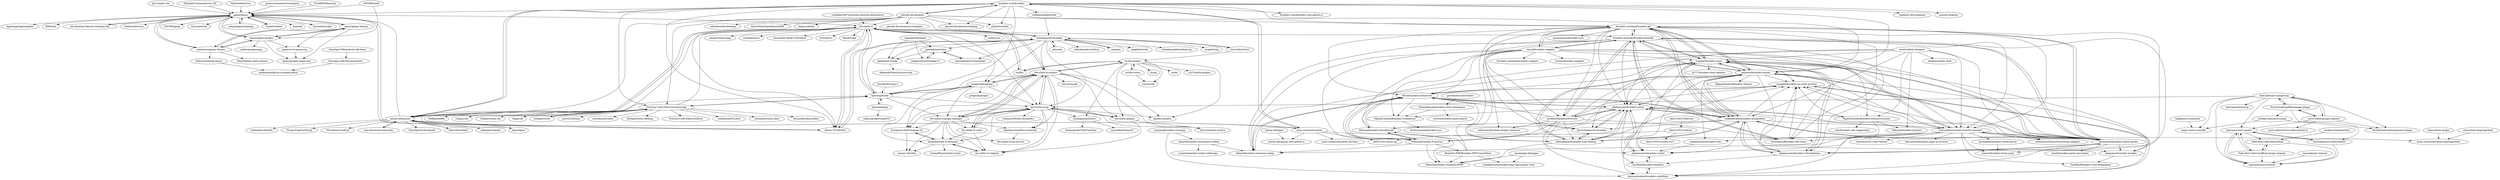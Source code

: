 digraph G {
"brackets-userland/brackets-git" -> "brackets-beautify/brackets-beautify"
"brackets-userland/brackets-git" -> "ivogabe/Brackets-Icons"
"brackets-userland/brackets-git" -> "emmetio/brackets-emmet"
"brackets-userland/brackets-git" -> "lkcampbell/brackets-indent-guides"
"brackets-userland/brackets-git" -> "mikaeljorhult/brackets-autoprefixer"
"brackets-userland/brackets-git" -> "cfjedimaster/brackets-jshint"
"brackets-userland/brackets-git" -> "cfjedimaster/brackets-w3cvalidation"
"brackets-userland/brackets-git" -> "thehogfather/brackets-code-folding"
"brackets-userland/brackets-git" -> "Jacse/themes-for-brackets"
"brackets-userland/brackets-git" -> "chuyik/brackets-snippets"
"brackets-userland/brackets-git" -> "Hirse/brackets-outline-list"
"brackets-userland/brackets-git" -> "gruehle/MarkdownPreview"
"brackets-userland/brackets-git" -> "drewbkoch/Brackets-File-Icons"
"brackets-userland/brackets-git" -> "alessandrio/custom-work-for-brackets"
"brackets-userland/brackets-git" -> "jasonsanjose/brackets-sass"
"eranif/codelite" -> "geany/geany" ["e"=1]
"geany/geany-themes" -> "geany/geany-plugins"
"geany/geany-themes" -> "geany/geany"
"geany/geany-themes" -> "codebrainz/geany-themes"
"geany/geany-themes" -> "geany/plugins.geany.org"
"geany/geany-themes" -> "geany/www.geany.org"
"stefankueng/BowPad" -> "orbitalquark/textadept" ["e"=1]
"dothq/browser" -> "Graviton-Code-Editor/Graviton-App" ["e"=1]
"codebrainz/geany-themes" -> "geany/geany-plugins"
"codebrainz/geany-themes" -> "geany/geany-themes"
"codebrainz/geany-themes" -> "geany/geany"
"codebrainz/geany-themes" -> "RobLoach/tinted-geany"
"codebrainz/geany-themes" -> "Wayn0/geany-dark-scheme"
"Graviton-Code-Editor/Graviton-App" -> "marc2332/freya" ["e"=1]
"Graviton-Code-Editor/Graviton-App" -> "lite-xl/lite-xl"
"Graviton-Code-Editor/Graviton-App" -> "astrodon/astrodon" ["e"=1]
"Graviton-Code-Editor/Graviton-App" -> "dothq/browser" ["e"=1]
"Graviton-Code-Editor/Graviton-App" -> "pulsar-edit/pulsar"
"Graviton-Code-Editor/Graviton-App" -> "dothq/browser-desktop" ["e"=1]
"Graviton-Code-Editor/Graviton-App" -> "Graviton-Code-Editor/website"
"Graviton-Code-Editor/Graviton-App" -> "SpartanJ/ecode"
"Graviton-Code-Editor/Graviton-App" -> "mellobacon/Nucleus" ["e"=1]
"Graviton-Code-Editor/Graviton-App" -> "wexond/browser-base" ["e"=1]
"Graviton-Code-Editor/Graviton-App" -> "discordeno/discordeno" ["e"=1]
"Graviton-Code-Editor/Graviton-App" -> "PuffinJS/puffin"
"Graviton-Code-Editor/Graviton-App" -> "ruhsjs/ruhs"
"Graviton-Code-Editor/Graviton-App" -> "Chhekur/colon-ide"
"Graviton-Code-Editor/Graviton-App" -> "vlang/ved" ["e"=1]
"mikaeljorhult/brackets-todo" -> "cfjedimaster/brackets-csslint"
"howl-editor/howl" -> "orbitalquark/textadept" ["e"=1]
"howl-editor/howl" -> "rxi/lite-plugins" ["e"=1]
"konstantinkobs/brackets-colorHints" -> "cmgddd/Brackets-css-color-preview"
"konstantinkobs/brackets-colorHints" -> "htmlhint/brackets-htmlhint"
"ivogabe/Brackets-Icons" -> "lkcampbell/brackets-indent-guides"
"ivogabe/Brackets-Icons" -> "brackets-beautify/brackets-beautify"
"ivogabe/Brackets-Icons" -> "cfjedimaster/brackets-w3cvalidation"
"ivogabe/Brackets-Icons" -> "mikaeljorhult/brackets-autoprefixer"
"ivogabe/Brackets-Icons" -> "emmetio/brackets-emmet"
"ivogabe/Brackets-Icons" -> "brackets-userland/brackets-git"
"ivogabe/Brackets-Icons" -> "cmgddd/Brackets-css-color-preview"
"ivogabe/Brackets-Icons" -> "alessandrio/custom-work-for-brackets"
"ivogabe/Brackets-Icons" -> "dnbard/brackets-extension-rating"
"ivogabe/Brackets-Icons" -> "drewbkoch/Brackets-File-Icons"
"ivogabe/Brackets-Icons" -> "konstantinkobs/brackets-colorHints"
"ivogabe/Brackets-Icons" -> "Hirse/brackets-outline-list"
"ivogabe/Brackets-Icons" -> "cfjedimaster/brackets-jshint"
"ivogabe/Brackets-Icons" -> "le717/brackets-html-skeleton"
"ivogabe/Brackets-Icons" -> "dnbard/brackets-lorem-pixel"
"SpartanJ/eepp" -> "SpartanJ/ecode"
"SpartanJ/eepp" -> "mdavisprog/OctaneGUI" ["e"=1]
"gruehle/exclude-folders" -> "DennisKehrig/brackets-show-whitespace"
"Jacse/themes-for-brackets" -> "thehogfather/brackets-code-folding"
"Jacse/themes-for-brackets" -> "cfjedimaster/brackets-jshint"
"mikaeljorhult/brackets-autoprefixer" -> "lkcampbell/brackets-indent-guides"
"mikaeljorhult/brackets-autoprefixer" -> "ivogabe/Brackets-Icons"
"mikaeljorhult/brackets-autoprefixer" -> "cfjedimaster/brackets-w3cvalidation"
"mikaeljorhult/brackets-autoprefixer" -> "cfjedimaster/brackets-jshint"
"mikaeljorhult/brackets-autoprefixer" -> "cmgddd/Brackets-css-color-preview"
"mikaeljorhult/brackets-autoprefixer" -> "thehogfather/brackets-code-folding"
"mikaeljorhult/brackets-autoprefixer" -> "emmetio/brackets-emmet"
"mikaeljorhult/brackets-autoprefixer" -> "brackets-beautify/brackets-beautify"
"mikaeljorhult/brackets-autoprefixer" -> "brackets-userland/brackets-git"
"mikaeljorhult/brackets-autoprefixer" -> "abagshaw/brackets-minifier"
"mikaeljorhult/brackets-autoprefixer" -> "Wikunia/brackets-QuickDocsJS"
"mikaeljorhult/brackets-autoprefixer" -> "alessandrio/custom-work-for-brackets"
"mikaeljorhult/brackets-autoprefixer" -> "cfjedimaster/brackets-csslint"
"mikaeljorhult/brackets-autoprefixer" -> "Jacse/themes-for-brackets"
"StartApp-SDK/Documentation" -> "uklance/gradle-java-monkey-patch"
"StartApp-SDK/android-sdk-demo" -> "StartApp-SDK/Documentation"
"Wikunia/brackets-QuickDocsJS" -> "Hirse/brackets-outline-list"
"Wikunia/brackets-QuickDocsJS" -> "Wikunia/brackets-QuickDocsPHP"
"Wikunia/brackets-QuickDocsJS" -> "Wikunia/brackets-FuncDocr"
"htmlhint/brackets-htmlhint" -> "cfjedimaster/brackets-csslint"
"htmlhint/brackets-htmlhint" -> "konstantinkobs/brackets-colorHints"
"geany/www.geany.org" -> "geany/plugins.geany.org"
"geany/geany" -> "geany/geany-plugins"
"geany/geany" -> "geany/geany-themes"
"geany/geany" -> "codebrainz/geany-themes"
"geany/geany" -> "notepadqq/notepadqq" ["e"=1]
"geany/geany" -> "Alexey-T/CudaText" ["e"=1]
"geany/geany" -> "eranif/codelite" ["e"=1]
"geany/geany" -> "lite-xl/lite-xl"
"geany/geany" -> "lxqt/lxqt" ["e"=1]
"geany/geany" -> "hexchat/hexchat" ["e"=1]
"geany/geany" -> "AppImage/AppImageKit" ["e"=1]
"geany/geany" -> "KDE/kate" ["e"=1]
"geany/geany" -> "zim-desktop-wiki/zim-desktop-wiki" ["e"=1]
"geany/geany" -> "bbidulock/icewm" ["e"=1]
"geany/geany" -> "GNOME/gimp" ["e"=1]
"geany/geany" -> "linuxmint/xed" ["e"=1]
"gnome-terminator/terminator" -> "geany/geany" ["e"=1]
"rxi/lite" -> "lite-xl/lite-xl" ["e"=1]
"rxi/lite" -> "rxi/lite-plugins" ["e"=1]
"lite-xl/lite-xl" -> "rxi/lite" ["e"=1]
"lite-xl/lite-xl" -> "lite-xl/lite-xl-plugins"
"lite-xl/lite-xl" -> "pulsar-edit/pulsar"
"lite-xl/lite-xl" -> "SpartanJ/ecode"
"lite-xl/lite-xl" -> "orbitalquark/textadept"
"lite-xl/lite-xl" -> "lite-xl/lite-xl-lsp"
"lite-xl/lite-xl" -> "lapce/lapce" ["e"=1]
"lite-xl/lite-xl" -> "Alexey-T/CudaText" ["e"=1]
"lite-xl/lite-xl" -> "rxi/microui" ["e"=1]
"lite-xl/lite-xl" -> "edubart/nelua-lang" ["e"=1]
"lite-xl/lite-xl" -> "zyedidia/micro" ["e"=1]
"lite-xl/lite-xl" -> "Immediate-Mode-UI/Nuklear" ["e"=1]
"lite-xl/lite-xl" -> "love2d/love" ["e"=1]
"lite-xl/lite-xl" -> "pragtical/pragtical"
"lite-xl/lite-xl" -> "floooh/sokol" ["e"=1]
"orbitalquark/textadept" -> "rgieseke/textredux"
"orbitalquark/textadept" -> "howl-editor/howl" ["e"=1]
"orbitalquark/textadept" -> "rgieseke/base16-textadept"
"orbitalquark/textadept" -> "lite-xl/lite-xl"
"orbitalquark/textadept" -> "lite-xl/lite-xl-lsp"
"orbitalquark/textadept" -> "Alexey-T/CudaText" ["e"=1]
"orbitalquark/textadept" -> "adsr/mle" ["e"=1]
"orbitalquark/textadept" -> "orbitalquark/scintillua"
"orbitalquark/textadept" -> "gabdub/ta-tweaks"
"orbitalquark/textadept" -> "lite-xl/lite-xl-plugins"
"orbitalquark/textadept" -> "vigna/ne" ["e"=1]
"orbitalquark/textadept" -> "magiblot/turbo" ["e"=1]
"orbitalquark/textadept" -> "orbitalquark/textadept-lsp"
"orbitalquark/textadept" -> "pragtical/pragtical"
"orbitalquark/textadept" -> "troglobit/mg" ["e"=1]
"FreeRDP/Remmina" -> "geany/geany" ["e"=1]
"git-cola/git-cola" -> "geany/geany" ["e"=1]
"MidnightCommander/mc-old" -> "geany/geany" ["e"=1]
"chuyik/brackets-snippets" -> "ivogabe/Brackets-Icons"
"chuyik/brackets-snippets" -> "brackets-userland/brackets-snippets"
"chuyik/brackets-snippets" -> "Wikunia/brackets-FuncDocr"
"chuyik/brackets-snippets" -> "dnbard/brackets-extension-rating"
"chuyik/brackets-snippets" -> "redmunds/brackets-display-shortcuts"
"chuyik/brackets-snippets" -> "jrowny/brackets-snippets"
"chuyik/brackets-snippets" -> "alessandrio/custom-work-for-brackets"
"chuyik/brackets-snippets" -> "brackets-beautify/brackets-beautify"
"chuyik/brackets-snippets" -> "Hirse/brackets-outline-list"
"chuyik/brackets-snippets" -> "lkcampbell/brackets-indent-guides"
"chuyik/brackets-snippets" -> "Wikunia/brackets-QuickDocsJS"
"chuyik/brackets-snippets" -> "gruehle/MarkdownPreview"
"chuyik/brackets-snippets" -> "MiguelCastillo/Brackets-InteractiveLinter"
"chuyik/brackets-snippets" -> "brackets-userland/brackets-git"
"chuyik/brackets-snippets" -> "MiguelCastillo/Brackets-wsSanitizer"
"dnbard/brackets-documents-toolbar" -> "dnbard/brackets-extension-rating"
"dnbard/brackets-documents-toolbar" -> "scriptin/brackets-indent-softwraps"
"geany/geany-plugins" -> "geany/geany"
"geany/geany-plugins" -> "geany/geany-themes"
"geany/geany-plugins" -> "codebrainz/geany-themes"
"geany/geany-plugins" -> "geany/plugins.geany.org"
"geany/geany-plugins" -> "codebrainz/geanypy"
"geany/geany-plugins" -> "geany/www.geany.org"
"atom-community/atom" -> "pulsar-edit/pulsar"
"atom-community/atom" -> "atom-community/atom-ide-base" ["e"=1]
"atom-community/atom" -> "atom-community/atom-languageclient"
"atom-community/atom" -> "Alex313031/atom-ng"
"atom-community/atom" -> "pulsar-edit/pulsar-edit.github.io"
"atom-community/atom" -> "brackets-cont/brackets"
"sudhakar3697/awesome-electron-alternatives" -> "lite-xl/lite-xl" ["e"=1]
"adsr/mle" -> "orbitalquark/textadept" ["e"=1]
"Brackets-PHP/Brackets-PHP-SmartHints" -> "mikaeljorhult/brackets-php-code-quality-tools"
"Brackets-PHP/Brackets-PHP-SmartHints" -> "Wikunia/brackets-QuickDocsPHP"
"Brackets-PHP/Brackets-PHP-SmartHints" -> "Hirse/brackets-outline-list"
"Brackets-PHP/Brackets-PHP-SmartHints" -> "Wikunia/brackets-QuickDocsJS"
"alessandrio/custom-work-for-brackets" -> "ivogabe/Brackets-Icons"
"alessandrio/custom-work-for-brackets" -> "lkcampbell/brackets-indent-guides"
"alessandrio/custom-work-for-brackets" -> "Taraflex/Brackets-Color-Highlighter"
"alessandrio/custom-work-for-brackets" -> "cfjedimaster/brackets-jshint"
"alessandrio/custom-work-for-brackets" -> "dnbard/brackets-extension-rating"
"alessandrio/custom-work-for-brackets" -> "dnbard/brackets-lorem-pixel"
"alessandrio/custom-work-for-brackets" -> "drewbkoch/Brackets-File-Icons"
"alessandrio/custom-work-for-brackets" -> "cfjedimaster/brackets-csslint"
"alessandrio/custom-work-for-brackets" -> "ramiraza/CSS-Color-Marker"
"alessandrio/custom-work-for-brackets" -> "lkcampbell/brackets-lorem-ipsum"
"alessandrio/custom-work-for-brackets" -> "cmgddd/Brackets-css-color-preview"
"alessandrio/custom-work-for-brackets" -> "mikaeljorhult/brackets-todo"
"alessandrio/custom-work-for-brackets" -> "acbarbosa1964/acb-bootstrap-snippets"
"alessandrio/custom-work-for-brackets" -> "alessandrio/brackets-open-in-browser"
"rxi/lite-plugins" -> "rxi/lite-colors"
"rxi/lite-plugins" -> "drmargarido/linters"
"rxi/lite-plugins" -> "rxi/console"
"rxi/lite-plugins" -> "rxi/kit" ["e"=1]
"rxi/lite-plugins" -> "rxi/lite" ["e"=1]
"rxi/lite-plugins" -> "a327ex/lite-plugins"
"rxi/lite-plugins" -> "lite-xl/lite-plugins"
"rxi/lite-plugins" -> "lite-xl/lite-xl-plugins"
"rxi/lite-plugins" -> "rxi/aq" ["e"=1]
"rxi/lite-plugins" -> "liquidev/lintplus"
"Hirse/brackets-outline-list" -> "Wikunia/brackets-QuickDocsJS"
"Hirse/brackets-outline-list" -> "cmgddd/Brackets-css-color-preview"
"Hirse/brackets-outline-list" -> "dnbard/brackets-extension-rating"
"Hirse/brackets-outline-list" -> "MiguelCastillo/Brackets-wsSanitizer"
"Hirse/brackets-outline-list" -> "Wikunia/brackets-FuncDocr"
"Hirse/brackets-outline-list" -> "drewbkoch/Brackets-File-Icons"
"Hirse/brackets-outline-list" -> "cfjedimaster/brackets-jshint"
"lite-xl/lite-plugins" -> "lite-xl/lite-xl-lsp"
"lite-xl/lite-plugins" -> "lite-xl/website-archive"
"lite-xl/lite-plugins" -> "lite-xl/lite-xl-widgets"
"Wikunia/brackets-FuncDocr" -> "Wikunia/brackets-QuickDocsJS"
"Wikunia/brackets-FuncDocr" -> "Hirse/brackets-outline-list"
"Wikunia/brackets-FuncDocr" -> "Wikunia/brackets-QuickDocsPHP"
"Wikunia/brackets-FuncDocr" -> "dnbard/brackets-extension-rating"
"Wikunia/brackets-FuncDocr" -> "cfjedimaster/brackets-jshint"
"Wikunia/brackets-FuncDocr" -> "Brackets-PHP/Brackets-PHP-SmartHints"
"cmgddd/Brackets-css-color-preview" -> "konstantinkobs/brackets-colorHints"
"cmgddd/Brackets-css-color-preview" -> "Hirse/brackets-outline-list"
"dnbard/brackets-extension-rating" -> "Hirse/brackets-outline-list"
"rxi/lite-colors" -> "rxi/lite-plugins"
"rxi/lite-colors" -> "rxi/console"
"MiguelCastillo/Brackets-wsSanitizer" -> "EvNaverniouk/brackets-jscs"
"sparques/micro-quoter" -> "sparques/micro-bounce"
"sparques/micro-quoter" -> "Neko-Box-Coder/MicroOmni"
"sparques/micro-quoter" -> "dmaluka/micro-detectindent"
"sparques/micro-quoter" -> "Neko-Box-Coder/unofficial-plugin-channel"
"drewbkoch/Brackets-File-Icons" -> "cmgddd/Brackets-css-color-preview"
"drewbkoch/Brackets-File-Icons" -> "Hirse/brackets-outline-list"
"drmargarido/linters" -> "drmargarido/TodoTreeView"
"drmargarido/linters" -> "monolifed/theme16"
"sparques/micro-bounce" -> "sparques/micro-quoter"
"brackets-cont/brackets" -> "phcode-dev/phoenix"
"brackets-cont/brackets" -> "pulsar-edit/pulsar"
"brackets-cont/brackets" -> "Alexey-T/CudaText" ["e"=1]
"brackets-cont/brackets" -> "atom-community/atom"
"brackets-cont/brackets" -> "brackets-cont/brackets-cont.github.io"
"brackets-cont/brackets" -> "Graviton-Code-Editor/Graviton-App"
"brackets-cont/brackets" -> "stefankueng/BowPad" ["e"=1]
"brackets-cont/brackets" -> "smplayer-dev/smplayer" ["e"=1]
"brackets-cont/brackets" -> "sonnyp/Tangram" ["e"=1]
"brackets-cont/brackets" -> "SpartanJ/ecode"
"brackets-cont/brackets" -> "phcode-dev/phoenix-desktop"
"brackets-cont/brackets" -> "brackets-userland/brackets-git"
"brackets-cont/brackets" -> "geany/geany"
"brackets-cont/brackets" -> "adobe/brackets" ["e"=1]
"brackets-cont/brackets" -> "emmetio/brackets-emmet"
"phcode-dev/phoenix" -> "brackets-cont/brackets"
"phcode-dev/phoenix" -> "phcode-dev/phoenix-desktop"
"phcode-dev/phoenix" -> "pulsar-edit/pulsar"
"phcode-dev/phoenix" -> "Alexey-T/CudaText" ["e"=1]
"phcode-dev/phoenix" -> "brackets-beautify/brackets-beautify"
"phcode-dev/phoenix" -> "emmetio/brackets-emmet"
"phcode-dev/phoenix" -> "ActiveState/OpenKomodoIDE"
"phcode-dev/phoenix" -> "lite-xl/lite-xl"
"phcode-dev/phoenix" -> "danpros/htmly" ["e"=1]
"phcode-dev/phoenix" -> "brackets-userland/brackets-git"
"phcode-dev/phoenix" -> "phcode-dev/extension-template"
"phcode-dev/phoenix" -> "adobe/brackets" ["e"=1]
"phcode-dev/phoenix" -> "silexlabs/silex-desktop" ["e"=1]
"phcode-dev/phoenix" -> "Graviton-Code-Editor/Graviton-App"
"notepadqq/notepadqq" -> "geany/geany" ["e"=1]
"vigna/ne" -> "orbitalquark/textadept" ["e"=1]
"swmitra/html-designer" -> "acbarbosa1964/acb-bootstrap-snippets"
"swmitra/html-designer" -> "ivogabe/Brackets-Icons"
"swmitra/html-designer" -> "MiguelCastillo/Brackets-InteractiveLinter"
"swmitra/html-designer" -> "cfjedimaster/brackets-jshint"
"swmitra/html-designer" -> "Wikunia/brackets-FuncDocr"
"swmitra/html-designer" -> "mikaeljorhult/brackets-autoprefixer"
"swmitra/html-designer" -> "Wikunia/brackets-jQuinter"
"swmitra/html-designer" -> "adobe/brackets-shell" ["e"=1]
"swmitra/html-designer" -> "alessandrio/custom-work-for-brackets"
"abagshaw/brackets-minifier" -> "Taraflex/Brackets-Color-Highlighter"
"rgieseke/base16-textadept" -> "rgieseke/textredux"
"lite-xl/lite-xl-lsp" -> "lite-xl/lite-xl-plugins"
"lite-xl/lite-xl-lsp" -> "lite-xl/lite-xl-widgets"
"lite-xl/lite-xl-lsp" -> "liquidev/lintplus"
"lite-xl/lite-xl-lsp" -> "lite-xl/lite-plugins"
"lite-xl/lite-xl-lsp" -> "lite-xl/lite-xl-colors"
"lite-xl/lite-xl-lsp" -> "benjcollins/lite-xl-terminal"
"lite-xl/lite-xl-lsp" -> "adamharrison/lite-xl-terminal"
"lite-xl/lite-xl-lsp" -> "drmargarido/linters"
"lite-xl/lite-xl-lsp" -> "vincens2005/lite-formatters"
"lite-xl/lite-xl-lsp" -> "lite-xl/lite-xl-plugin-manager"
"lite-xl/lite-xl-lsp" -> "lite-xl/website-archive"
"lite-xl/lite-xl-lsp" -> "Evergreen-lxl/Evergreen.lxl"
"zorgzerg/brackets-minimap" -> "konstantinkobs/brackets-colorHints"
"zorgzerg/brackets-minimap" -> "dnbard/brackets-documents-toolbar"
"haqk/micro-bookmark" -> "serge-v/micro-quickfix"
"terokarvinen/micro-jump" -> "serge-v/micro-quickfix"
"terokarvinen/micro-jump" -> "dmaluka/micro-detectindent"
"gabdub/ta-tweaks" -> "AlexanderMisel/ta-javascript"
"dmaluka/micro-detectindent" -> "sparques/micro-bounce"
"dmaluka/micro-detectindent" -> "sparques/micro-quoter"
"spocke/php-debugger" -> "mikaeljorhult/brackets-php-code-quality-tools"
"spocke/php-debugger" -> "Wikunia/brackets-QuickDocsPHP"
"lite-xl/lite-xl-widgets" -> "benjcollins/lite-xl-terminal"
"AndCake/micro-plugin-lsp" -> "NicolaiSoeborg/filemanager-plugin"
"AndCake/micro-plugin-lsp" -> "micro-editor/plugin-channel"
"AndCake/micro-plugin-lsp" -> "sparques/micro-quoter"
"AndCake/micro-plugin-lsp" -> "NicolaiSoeborg/manipulator-plugin"
"AndCake/micro-plugin-lsp" -> "sparques/micro-bounce"
"AndCake/micro-plugin-lsp" -> "Andriamanitra/mlsp"
"AndCake/micro-plugin-lsp" -> "serge-v/micro-quickfix"
"AndCake/micro-plugin-lsp" -> "lite-xl/lite-xl-lsp"
"GNOME/meld" -> "geany/geany-plugins" ["e"=1]
"GNOME/meld" -> "geany/geany" ["e"=1]
"fosslife/devtools-x" -> "SpartanJ/ecode" ["e"=1]
"Alexey-T/CudaText" -> "lite-xl/lite-xl" ["e"=1]
"Alexey-T/CudaText" -> "orbitalquark/textadept" ["e"=1]
"Alexey-T/CudaText" -> "geany/geany" ["e"=1]
"cfjedimaster/brackets-jshint" -> "cfjedimaster/brackets-csslint"
"cfjedimaster/brackets-jshint" -> "thehogfather/brackets-code-folding"
"cfjedimaster/brackets-jshint" -> "mikaeljorhult/brackets-autoprefixer"
"cfjedimaster/brackets-jshint" -> "htmlhint/brackets-htmlhint"
"cfjedimaster/brackets-jshint" -> "Wikunia/brackets-QuickDocsJS"
"cfjedimaster/brackets-jshint" -> "Hirse/brackets-outline-list"
"cfjedimaster/brackets-jshint" -> "MiguelCastillo/Brackets-wsSanitizer"
"cfjedimaster/brackets-jshint" -> "gruehle/MarkdownPreview"
"cfjedimaster/brackets-jshint" -> "Jacse/themes-for-brackets"
"cfjedimaster/brackets-jshint" -> "MiguelCastillo/Brackets-InteractiveLinter"
"cfjedimaster/brackets-csslint" -> "htmlhint/brackets-htmlhint"
"cfjedimaster/brackets-csslint" -> "cfjedimaster/brackets-jshint"
"DennisKehrig/brackets-show-whitespace" -> "enturn/brackets-quick-search"
"DennisKehrig/brackets-show-whitespace" -> "MiguelCastillo/Brackets-wsSanitizer"
"lite-xl/lite-xl-plugins" -> "lite-xl/lite-xl-plugin-manager"
"lite-xl/lite-xl-plugins" -> "lite-xl/lite-xl-colors"
"lite-xl/lite-xl-plugins" -> "lite-xl/lite-xl-lsp"
"lite-xl/lite-xl-plugins" -> "lite-xl/lite-xl"
"lite-xl/lite-xl-plugins" -> "lite-xl/console"
"lite-xl/lite-xl-plugins" -> "lite-xl/lite-xl-widgets"
"lite-xl/lite-xl-plugins" -> "adamharrison/lite-xl-terminal"
"lite-xl/lite-xl-plugins" -> "rxi/lite-plugins"
"lite-xl/lite-xl-plugins" -> "pragtical/pragtical"
"lite-xl/lite-xl-plugins" -> "lite-xl/lite-plugins"
"lite-xl/lite-xl-plugins" -> "lite-xl/website-archive"
"lite-xl/lite-xl-plugins" -> "Evergreen-lxl/Evergreen.lxl"
"lite-xl/lite-xl-plugins" -> "liquidev/lintplus"
"cfjedimaster/brackets-w3cvalidation" -> "lkcampbell/brackets-indent-guides"
"cfjedimaster/brackets-w3cvalidation" -> "ivogabe/Brackets-Icons"
"cfjedimaster/brackets-w3cvalidation" -> "mikaeljorhult/brackets-autoprefixer"
"cfjedimaster/brackets-w3cvalidation" -> "htmlhint/brackets-htmlhint"
"cfjedimaster/brackets-w3cvalidation" -> "cmgddd/Brackets-css-color-preview"
"lite-xl/lite-xl-colors" -> "lite-xl/lite-xl-widgets"
"lite-xl/lite-xl-colors" -> "lite-xl/lite-xl-plugins"
"lite-xl/lite-xl-colors" -> "benjcollins/lite-xl-terminal"
"lite-xl/lite-xl-colors" -> "lite-xl/lite-xl-lsp"
"benjcollins/lite-xl-terminal" -> "Evergreen-lxl/Evergreen.lxl"
"benjcollins/lite-xl-terminal" -> "ColonelPhantom/lite-xl-tmt"
"benjcollins/lite-xl-terminal" -> "lite-xl/lite-xl-widgets"
"benjcollins/lite-xl-terminal" -> "sammy-ette/Miq"
"Alex313031/Mercury" -> "Alex313031/codium" ["e"=1]
"pulsar-edit/pulsar" -> "atom-community/atom"
"pulsar-edit/pulsar" -> "lite-xl/lite-xl"
"pulsar-edit/pulsar" -> "brackets-cont/brackets"
"pulsar-edit/pulsar" -> "lapce/lapce" ["e"=1]
"pulsar-edit/pulsar" -> "Graviton-Code-Editor/Graviton-App"
"pulsar-edit/pulsar" -> "Floorp-Projects/Floorp" ["e"=1]
"pulsar-edit/pulsar" -> "VSCodium/vscodium" ["e"=1]
"pulsar-edit/pulsar" -> "Alexey-T/CudaText" ["e"=1]
"pulsar-edit/pulsar" -> "geany/geany"
"pulsar-edit/pulsar" -> "zed-industries/community" ["e"=1]
"pulsar-edit/pulsar" -> "LibreSprite/LibreSprite" ["e"=1]
"pulsar-edit/pulsar" -> "helix-editor/helix" ["e"=1]
"pulsar-edit/pulsar" -> "safing/portmaster" ["e"=1]
"pulsar-edit/pulsar" -> "SpartanJ/ecode"
"pulsar-edit/pulsar" -> "bottlesdevs/Bottles" ["e"=1]
"zed-industries/community" -> "pulsar-edit/pulsar" ["e"=1]
"SpartanJ/ecode" -> "SpartanJ/eepp"
"SpartanJ/ecode" -> "lite-xl/lite-xl"
"SpartanJ/ecode" -> "pragtical/pragtical"
"SpartanJ/ecode" -> "lite-xl/lite-xl-plugins"
"SpartanJ/ecode" -> "lite-xl/lite-xl-plugin-manager"
"SpartanJ/ecode" -> "orbitalquark/textadept"
"SpartanJ/ecode" -> "Graviton-Code-Editor/Graviton-App"
"SpartanJ/ecode" -> "lite-xl/lite-xl-lsp"
"lite-xl/lite-xl-plugin-manager" -> "lite-xl/lite-xl-plugins"
"lite-xl/lite-xl-plugin-manager" -> "adamharrison/lite-xl-terminal"
"lite-xl/lite-xl-plugin-manager" -> "lite-xl/lite-xl-widgets"
"lite-xl/lite-xl-plugin-manager" -> "sammy-ette/Miq"
"lite-xl/lite-xl-plugin-manager" -> "benjcollins/lite-xl-terminal"
"lite-xl/lite-xl-plugin-manager" -> "Evergreen-lxl/Evergreen.lxl"
"lite-xl/lite-xl-plugin-manager" -> "lite-xl/lite-xl-lsp"
"lite-xl/lite-xl-plugin-manager" -> "lite-xl/lite-xl-colors"
"lite-xl/lite-xl-plugin-manager" -> "lite-xl/lite-xl-lsp-servers"
"terokarvinen/palettero" -> "Neko-Box-Coder/MicroOmni"
"pulsar-edit/ppm" -> "pulsar-edit/pulsar-edit.github.io"
"Evergreen-lxl/Evergreen.lxl" -> "benjcollins/lite-xl-terminal"
"Evergreen-lxl/Evergreen.lxl" -> "sammy-ette/Miq"
"taconi/plugin-channel" -> "sparques/micro-bounce"
"Alex313031/codium" -> "Alex313031/vscode-win7"
"Alex313031/codium" -> "Alex313031/atom-ng"
"pragtical/pragtical" -> "lite-xl/lite-xl-plugin-manager"
"pragtical/pragtical" -> "pragtical/plugins"
"pragtical/pragtical" -> "lite-xl/lite-xl-lsp"
"pragtical/pragtical" -> "benjcollins/lite-xl-terminal"
"pragtical/pragtical" -> "lite-xl/lite-xl-plugins"
"pragtical/pragtical" -> "SpartanJ/ecode"
"pragtical/pragtical" -> "Evergreen-lxl/Evergreen.lxl"
"adamharrison/lite-xl-terminal" -> "lite-xl/lite-xl-lsp-servers"
"rgieseke/textredux" -> "rgieseke/base16-textadept"
"rgieseke/textredux" -> "gabdub/ta-tweaks"
"rgieseke/textredux" -> "jugglerchris/textadept-vi"
"brackets-beautify/brackets-beautify" -> "emmetio/brackets-emmet"
"brackets-beautify/brackets-beautify" -> "ivogabe/Brackets-Icons"
"brackets-beautify/brackets-beautify" -> "lkcampbell/brackets-indent-guides"
"brackets-beautify/brackets-beautify" -> "brackets-userland/brackets-git"
"brackets-beautify/brackets-beautify" -> "cfjedimaster/brackets-w3cvalidation"
"brackets-beautify/brackets-beautify" -> "mikaeljorhult/brackets-autoprefixer"
"brackets-beautify/brackets-beautify" -> "cfjedimaster/brackets-jshint"
"brackets-beautify/brackets-beautify" -> "thehogfather/brackets-code-folding"
"brackets-beautify/brackets-beautify" -> "gruehle/MarkdownPreview"
"brackets-beautify/brackets-beautify" -> "alessandrio/custom-work-for-brackets"
"brackets-beautify/brackets-beautify" -> "Jacse/themes-for-brackets"
"brackets-beautify/brackets-beautify" -> "chuyik/brackets-snippets"
"brackets-beautify/brackets-beautify" -> "cfjedimaster/brackets-csslint"
"brackets-beautify/brackets-beautify" -> "dnbard/brackets-extension-rating"
"brackets-beautify/brackets-beautify" -> "abagshaw/brackets-minifier"
"gruehle/MarkdownPreview" -> "cfjedimaster/brackets-jshint"
"gruehle/MarkdownPreview" -> "Hirse/brackets-outline-list"
"gruehle/MarkdownPreview" -> "cmgddd/Brackets-css-color-preview"
"gruehle/MarkdownPreview" -> "konstantinkobs/brackets-colorHints"
"gruehle/MarkdownPreview" -> "cfjedimaster/brackets-csslint"
"gruehle/MarkdownPreview" -> "brackets-beautify/brackets-beautify"
"gruehle/MarkdownPreview" -> "thehogfather/brackets-code-folding"
"gruehle/MarkdownPreview" -> "drewbkoch/Brackets-File-Icons"
"gruehle/MarkdownPreview" -> "Wikunia/brackets-FuncDocr"
"gruehle/MarkdownPreview" -> "ivogabe/Brackets-Icons"
"gruehle/MarkdownPreview" -> "redmunds/brackets-display-shortcuts"
"NicolaiSoeborg/filemanager-plugin" -> "micro-editor/plugin-channel"
"NicolaiSoeborg/filemanager-plugin" -> "AndCake/micro-plugin-lsp"
"NicolaiSoeborg/filemanager-plugin" -> "NicolaiSoeborg/manipulator-plugin"
"NicolaiSoeborg/filemanager-plugin" -> "terokarvinen/micro-jump"
"MaartenBaert/ssr" -> "geany/geany" ["e"=1]
"emmetio/brackets-emmet" -> "brackets-beautify/brackets-beautify"
"emmetio/brackets-emmet" -> "lkcampbell/brackets-indent-guides"
"emmetio/brackets-emmet" -> "ivogabe/Brackets-Icons"
"emmetio/brackets-emmet" -> "brackets-userland/brackets-git"
"emmetio/brackets-emmet" -> "mikaeljorhult/brackets-autoprefixer"
"emmetio/brackets-emmet" -> "cfjedimaster/brackets-w3cvalidation"
"emmetio/brackets-emmet" -> "thehogfather/brackets-code-folding"
"emmetio/brackets-emmet" -> "cfjedimaster/brackets-jshint"
"emmetio/brackets-emmet" -> "Jacse/themes-for-brackets"
"emmetio/brackets-emmet" -> "mikaeljorhult/brackets-todo"
"emmetio/brackets-emmet" -> "alessandrio/custom-work-for-brackets"
"emmetio/brackets-emmet" -> "cmgddd/Brackets-css-color-preview"
"emmetio/brackets-emmet" -> "cfjedimaster/brackets-csslint"
"emmetio/brackets-emmet" -> "abagshaw/brackets-minifier"
"emmetio/brackets-emmet" -> "MiguelCastillo/Brackets-Themes"
"micro-editor/plugin-channel" -> "NicolaiSoeborg/filemanager-plugin"
"micro-editor/plugin-channel" -> "AndCake/micro-plugin-lsp"
"micro-editor/plugin-channel" -> "NicolaiSoeborg/manipulator-plugin"
"micro-editor/plugin-channel" -> "sparques/micro-quoter"
"micro-editor/plugin-channel" -> "micro-editor/micro-editor.github.io"
"kiteco/atom-plugin" -> "atom-community/atom-languageclient"
"zim-desktop-wiki/zim-desktop-wiki" -> "geany/geany" ["e"=1]
"atom/atom-languageclient" -> "atom-community/atom-languageclient" ["e"=1]
"lkcampbell/brackets-indent-guides" -> "ivogabe/Brackets-Icons"
"lkcampbell/brackets-indent-guides" -> "cfjedimaster/brackets-w3cvalidation"
"lkcampbell/brackets-indent-guides" -> "mikaeljorhult/brackets-autoprefixer"
"lkcampbell/brackets-indent-guides" -> "brackets-beautify/brackets-beautify"
"lkcampbell/brackets-indent-guides" -> "emmetio/brackets-emmet"
"lkcampbell/brackets-indent-guides" -> "cmgddd/Brackets-css-color-preview"
"lkcampbell/brackets-indent-guides" -> "konstantinkobs/brackets-colorHints"
"lkcampbell/brackets-indent-guides" -> "cfjedimaster/brackets-jshint"
"lkcampbell/brackets-indent-guides" -> "alessandrio/custom-work-for-brackets"
"lkcampbell/brackets-indent-guides" -> "ahuth/brackets-paste-and-indent"
"lkcampbell/brackets-indent-guides" -> "abagshaw/brackets-minifier"
"lkcampbell/brackets-indent-guides" -> "brackets-userland/brackets-git"
"jugglerchris/textadept-vi" -> "rgieseke/textredux"
"RobLoach/tinted-geany" -> "uklance/gradle-java-monkey-patch"
"Neko-Box-Coder/unofficial-plugin-channel" -> "Neko-Box-Coder/MicroOmni"
"Neko-Box-Coder/unofficial-plugin-channel" -> "sparques/micro-bounce"
"Neko-Box-Coder/unofficial-plugin-channel" -> "sparques/micro-quoter"
"Neko-Box-Coder/MicroOmni" -> "Neko-Box-Coder/unofficial-plugin-channel"
"Neko-Box-Coder/MicroOmni" -> "sparques/micro-bounce"
"thehogfather/brackets-code-folding" -> "cfjedimaster/brackets-jshint"
"thehogfather/brackets-code-folding" -> "Jacse/themes-for-brackets"
"thehogfather/brackets-code-folding" -> "Wikunia/brackets-QuickDocsPHP"
"thehogfather/brackets-code-folding" -> "cmgddd/Brackets-css-color-preview"
"thehogfather/brackets-code-folding" -> "mikaeljorhult/brackets-autoprefixer"
"thehogfather/brackets-code-folding" -> "emmetio/brackets-emmet"
"rgieseke/textadept" -> "rgieseke/textredux"
"rgieseke/textadept" -> "jugglerchris/textadept-vi"
"rgieseke/textadept" -> "gabdub/ta-tweaks"
"lkcampbell/brackets-lorem-ipsum" -> "dnbard/brackets-lorem-pixel"
"MiguelCastillo/Brackets-InteractiveLinter" -> "cmgddd/Brackets-css-color-preview"
"MiguelCastillo/Brackets-InteractiveLinter" -> "Wikunia/brackets-jQuinter"
"MiguelCastillo/Brackets-InteractiveLinter" -> "szdc/brackets-cdn-suggestions"
"MiguelCastillo/Brackets-InteractiveLinter" -> "konstantinkobs/brackets-colorHints"
"brackets-userland/brackets-git" ["l"="-50.652,12.399"]
"brackets-beautify/brackets-beautify" ["l"="-50.635,12.389"]
"ivogabe/Brackets-Icons" ["l"="-50.618,12.359"]
"emmetio/brackets-emmet" ["l"="-50.621,12.408"]
"lkcampbell/brackets-indent-guides" ["l"="-50.627,12.371"]
"mikaeljorhult/brackets-autoprefixer" ["l"="-50.622,12.382"]
"cfjedimaster/brackets-jshint" ["l"="-50.641,12.367"]
"cfjedimaster/brackets-w3cvalidation" ["l"="-50.607,12.384"]
"thehogfather/brackets-code-folding" ["l"="-50.655,12.382"]
"Jacse/themes-for-brackets" ["l"="-50.642,12.411"]
"chuyik/brackets-snippets" ["l"="-50.651,12.341"]
"Hirse/brackets-outline-list" ["l"="-50.662,12.349"]
"gruehle/MarkdownPreview" ["l"="-50.659,12.363"]
"drewbkoch/Brackets-File-Icons" ["l"="-50.642,12.354"]
"alessandrio/custom-work-for-brackets" ["l"="-50.598,12.363"]
"jasonsanjose/brackets-sass" ["l"="-50.709,12.41"]
"eranif/codelite" ["l"="-21.541,-27.318", "c"=730]
"geany/geany" ["l"="-50.741,12.631"]
"geany/geany-themes" ["l"="-50.778,12.655"]
"geany/geany-plugins" ["l"="-50.797,12.638"]
"codebrainz/geany-themes" ["l"="-50.792,12.676"]
"geany/plugins.geany.org" ["l"="-50.811,12.659"]
"geany/www.geany.org" ["l"="-50.814,12.648"]
"stefankueng/BowPad" ["l"="-49.507,9.922", "c"=59]
"orbitalquark/textadept" ["l"="-50.55,12.666"]
"dothq/browser" ["l"="53.698,25.264", "c"=492]
"Graviton-Code-Editor/Graviton-App" ["l"="-50.612,12.575"]
"RobLoach/tinted-geany" ["l"="-50.842,12.703"]
"Wayn0/geany-dark-scheme" ["l"="-50.809,12.707"]
"marc2332/freya" ["l"="-9.607,-4.188", "c"=227]
"lite-xl/lite-xl" ["l"="-50.629,12.642"]
"astrodon/astrodon" ["l"="2.366,-30.805", "c"=735]
"pulsar-edit/pulsar" ["l"="-50.666,12.58"]
"dothq/browser-desktop" ["l"="53.667,25.25", "c"=492]
"Graviton-Code-Editor/website" ["l"="-50.583,12.577"]
"SpartanJ/ecode" ["l"="-50.593,12.634"]
"mellobacon/Nucleus" ["l"="42.101,19.859", "c"=1130]
"wexond/browser-base" ["l"="41.274,8.899", "c"=499]
"discordeno/discordeno" ["l"="-54.744,6.083", "c"=291]
"PuffinJS/puffin" ["l"="-50.597,12.548"]
"ruhsjs/ruhs" ["l"="-50.584,12.559"]
"Chhekur/colon-ide" ["l"="-50.56,12.558"]
"vlang/ved" ["l"="-24.356,-22.909", "c"=349]
"mikaeljorhult/brackets-todo" ["l"="-50.58,12.392"]
"cfjedimaster/brackets-csslint" ["l"="-50.611,12.372"]
"howl-editor/howl" ["l"="-50.042,8.908", "c"=59]
"rxi/lite-plugins" ["l"="-50.618,12.767"]
"konstantinkobs/brackets-colorHints" ["l"="-50.622,12.335"]
"cmgddd/Brackets-css-color-preview" ["l"="-50.631,12.353"]
"htmlhint/brackets-htmlhint" ["l"="-50.607,12.349"]
"dnbard/brackets-extension-rating" ["l"="-50.637,12.33"]
"le717/brackets-html-skeleton" ["l"="-50.577,12.31"]
"dnbard/brackets-lorem-pixel" ["l"="-50.574,12.349"]
"SpartanJ/eepp" ["l"="-50.553,12.615"]
"mdavisprog/OctaneGUI" ["l"="-20.232,-26.434", "c"=10]
"gruehle/exclude-folders" ["l"="-50.794,12.306"]
"DennisKehrig/brackets-show-whitespace" ["l"="-50.757,12.32"]
"abagshaw/brackets-minifier" ["l"="-50.597,12.399"]
"Wikunia/brackets-QuickDocsJS" ["l"="-50.676,12.346"]
"StartApp-SDK/Documentation" ["l"="-50.913,12.741"]
"uklance/gradle-java-monkey-patch" ["l"="-50.88,12.723"]
"StartApp-SDK/android-sdk-demo" ["l"="-50.941,12.756"]
"Wikunia/brackets-QuickDocsPHP" ["l"="-50.697,12.334"]
"Wikunia/brackets-FuncDocr" ["l"="-50.663,12.327"]
"notepadqq/notepadqq" ["l"="-14.196,-0.904", "c"=152]
"Alexey-T/CudaText" ["l"="-49.502,10.03", "c"=59]
"lxqt/lxqt" ["l"="-12.908,-3.49", "c"=1346]
"hexchat/hexchat" ["l"="-49.534,2.618", "c"=994]
"AppImage/AppImageKit" ["l"="-14.204,-0.982", "c"=152]
"KDE/kate" ["l"="-32.584,-29.25", "c"=1012]
"zim-desktop-wiki/zim-desktop-wiki" ["l"="-34.939,14.905", "c"=664]
"bbidulock/icewm" ["l"="-14.426,-4.016", "c"=71]
"GNOME/gimp" ["l"="-32.84,-29.203", "c"=1012]
"linuxmint/xed" ["l"="-15.366,-3.657", "c"=71]
"gnome-terminator/terminator" ["l"="-14.208,-1.342", "c"=152]
"rxi/lite" ["l"="-21.986,-25.877", "c"=101]
"lite-xl/lite-xl-plugins" ["l"="-50.6,12.706"]
"lite-xl/lite-xl-lsp" ["l"="-50.588,12.721"]
"lapce/lapce" ["l"="-13.567,-7.532", "c"=86]
"rxi/microui" ["l"="-22.128,-25.798", "c"=101]
"edubart/nelua-lang" ["l"="-21.492,-22.57", "c"=390]
"zyedidia/micro" ["l"="-13.777,-7.214", "c"=86]
"Immediate-Mode-UI/Nuklear" ["l"="-21.989,-25.825", "c"=101]
"love2d/love" ["l"="-20.713,-23.11", "c"=674]
"pragtical/pragtical" ["l"="-50.583,12.68"]
"floooh/sokol" ["l"="-22.092,-25.74", "c"=101]
"rgieseke/textredux" ["l"="-50.489,12.684"]
"rgieseke/base16-textadept" ["l"="-50.509,12.685"]
"adsr/mle" ["l"="-11.705,-3.498", "c"=964]
"orbitalquark/scintillua" ["l"="-50.513,12.642"]
"gabdub/ta-tweaks" ["l"="-50.489,12.663"]
"vigna/ne" ["l"="-11.746,-3.559", "c"=964]
"magiblot/turbo" ["l"="-19.789,-46.916", "c"=133]
"orbitalquark/textadept-lsp" ["l"="-50.517,12.663"]
"troglobit/mg" ["l"="-11.905,-3.42", "c"=964]
"FreeRDP/Remmina" ["l"="7.811,-4.149", "c"=1211]
"git-cola/git-cola" ["l"="-36.012,2.862", "c"=615]
"MidnightCommander/mc-old" ["l"="-49.597,10.141", "c"=59]
"brackets-userland/brackets-snippets" ["l"="-50.656,12.292"]
"redmunds/brackets-display-shortcuts" ["l"="-50.68,12.328"]
"jrowny/brackets-snippets" ["l"="-50.676,12.294"]
"MiguelCastillo/Brackets-InteractiveLinter" ["l"="-50.621,12.313"]
"MiguelCastillo/Brackets-wsSanitizer" ["l"="-50.699,12.348"]
"dnbard/brackets-documents-toolbar" ["l"="-50.639,12.266"]
"scriptin/brackets-indent-softwraps" ["l"="-50.641,12.235"]
"codebrainz/geanypy" ["l"="-50.834,12.631"]
"atom-community/atom" ["l"="-50.72,12.54"]
"atom-community/atom-ide-base" ["l"="9.048,-43.981", "c"=677]
"atom-community/atom-languageclient" ["l"="-50.768,12.521"]
"Alex313031/atom-ng" ["l"="-50.79,12.54"]
"pulsar-edit/pulsar-edit.github.io" ["l"="-50.747,12.51"]
"brackets-cont/brackets" ["l"="-50.665,12.528"]
"sudhakar3697/awesome-electron-alternatives" ["l"="-21.457,-27.608", "c"=730]
"Brackets-PHP/Brackets-PHP-SmartHints" ["l"="-50.695,12.314"]
"mikaeljorhult/brackets-php-code-quality-tools" ["l"="-50.717,12.288"]
"Taraflex/Brackets-Color-Highlighter" ["l"="-50.563,12.385"]
"ramiraza/CSS-Color-Marker" ["l"="-50.567,12.361"]
"lkcampbell/brackets-lorem-ipsum" ["l"="-50.547,12.346"]
"acbarbosa1964/acb-bootstrap-snippets" ["l"="-50.564,12.325"]
"alessandrio/brackets-open-in-browser" ["l"="-50.553,12.367"]
"rxi/lite-colors" ["l"="-50.625,12.799"]
"drmargarido/linters" ["l"="-50.642,12.756"]
"rxi/console" ["l"="-50.607,12.805"]
"rxi/kit" ["l"="-22.268,-25.853", "c"=101]
"a327ex/lite-plugins" ["l"="-50.645,12.792"]
"lite-xl/lite-plugins" ["l"="-50.597,12.745"]
"rxi/aq" ["l"="-22.308,-25.867", "c"=101]
"liquidev/lintplus" ["l"="-50.618,12.736"]
"lite-xl/website-archive" ["l"="-50.607,12.728"]
"lite-xl/lite-xl-widgets" ["l"="-50.578,12.736"]
"EvNaverniouk/brackets-jscs" ["l"="-50.73,12.346"]
"sparques/micro-quoter" ["l"="-50.534,12.88"]
"sparques/micro-bounce" ["l"="-50.55,12.879"]
"Neko-Box-Coder/MicroOmni" ["l"="-50.55,12.905"]
"dmaluka/micro-detectindent" ["l"="-50.533,12.897"]
"Neko-Box-Coder/unofficial-plugin-channel" ["l"="-50.55,12.893"]
"drmargarido/TodoTreeView" ["l"="-50.668,12.778"]
"monolifed/theme16" ["l"="-50.669,12.758"]
"phcode-dev/phoenix" ["l"="-50.627,12.497"]
"brackets-cont/brackets-cont.github.io" ["l"="-50.689,12.51"]
"smplayer-dev/smplayer" ["l"="-36.6,21.625", "c"=746]
"sonnyp/Tangram" ["l"="-16.259,-1.81", "c"=305]
"phcode-dev/phoenix-desktop" ["l"="-50.662,12.493"]
"adobe/brackets" ["l"="-50.164,8.885", "c"=59]
"ActiveState/OpenKomodoIDE" ["l"="-50.554,12.489"]
"danpros/htmly" ["l"="-15.468,28.656", "c"=29]
"phcode-dev/extension-template" ["l"="-50.598,12.486"]
"silexlabs/silex-desktop" ["l"="15.822,-9.584", "c"=198]
"swmitra/html-designer" ["l"="-50.601,12.327"]
"Wikunia/brackets-jQuinter" ["l"="-50.598,12.296"]
"adobe/brackets-shell" ["l"="-42.588,-34.676", "c"=40]
"lite-xl/lite-xl-colors" ["l"="-50.573,12.723"]
"benjcollins/lite-xl-terminal" ["l"="-50.559,12.718"]
"adamharrison/lite-xl-terminal" ["l"="-50.563,12.735"]
"vincens2005/lite-formatters" ["l"="-50.57,12.758"]
"lite-xl/lite-xl-plugin-manager" ["l"="-50.574,12.705"]
"Evergreen-lxl/Evergreen.lxl" ["l"="-50.561,12.703"]
"zorgzerg/brackets-minimap" ["l"="-50.621,12.278"]
"haqk/micro-bookmark" ["l"="-50.517,12.917"]
"serge-v/micro-quickfix" ["l"="-50.522,12.887"]
"terokarvinen/micro-jump" ["l"="-50.51,12.898"]
"AlexanderMisel/ta-javascript" ["l"="-50.468,12.651"]
"spocke/php-debugger" ["l"="-50.726,12.306"]
"AndCake/micro-plugin-lsp" ["l"="-50.532,12.844"]
"NicolaiSoeborg/filemanager-plugin" ["l"="-50.516,12.866"]
"micro-editor/plugin-channel" ["l"="-50.495,12.865"]
"NicolaiSoeborg/manipulator-plugin" ["l"="-50.503,12.843"]
"Andriamanitra/mlsp" ["l"="-50.556,12.85"]
"GNOME/meld" ["l"="-19.207,-1.064", "c"=478]
"fosslife/devtools-x" ["l"="-43.67,12.148", "c"=579]
"enturn/brackets-quick-search" ["l"="-50.77,12.298"]
"lite-xl/console" ["l"="-50.634,12.713"]
"ColonelPhantom/lite-xl-tmt" ["l"="-50.53,12.738"]
"sammy-ette/Miq" ["l"="-50.542,12.711"]
"Alex313031/Mercury" ["l"="-53.794,11.489", "c"=710]
"Alex313031/codium" ["l"="-50.841,12.536"]
"Floorp-Projects/Floorp" ["l"="-53.744,11.476", "c"=710]
"VSCodium/vscodium" ["l"="-13.952,-7.59", "c"=86]
"zed-industries/community" ["l"="-9.376,-4.233", "c"=227]
"LibreSprite/LibreSprite" ["l"="-50.381,8.592", "c"=59]
"helix-editor/helix" ["l"="-13.595,-7.389", "c"=86]
"safing/portmaster" ["l"="-49.572,9.988", "c"=59]
"bottlesdevs/Bottles" ["l"="-14.34,-0.919", "c"=152]
"lite-xl/lite-xl-lsp-servers" ["l"="-50.546,12.728"]
"terokarvinen/palettero" ["l"="-50.557,12.93"]
"pulsar-edit/ppm" ["l"="-50.767,12.489"]
"taconi/plugin-channel" ["l"="-50.57,12.89"]
"Alex313031/vscode-win7" ["l"="-50.869,12.53"]
"pragtical/plugins" ["l"="-50.553,12.688"]
"jugglerchris/textadept-vi" ["l"="-50.466,12.696"]
"MaartenBaert/ssr" ["l"="-14.12,-0.968", "c"=152]
"MiguelCastillo/Brackets-Themes" ["l"="-50.59,12.433"]
"micro-editor/micro-editor.github.io" ["l"="-50.458,12.887"]
"kiteco/atom-plugin" ["l"="-50.804,12.504"]
"atom/atom-languageclient" ["l"="9.043,-44.009", "c"=677]
"ahuth/brackets-paste-and-indent" ["l"="-50.641,12.314"]
"rgieseke/textadept" ["l"="-50.457,12.677"]
"szdc/brackets-cdn-suggestions" ["l"="-50.6,12.278"]
}